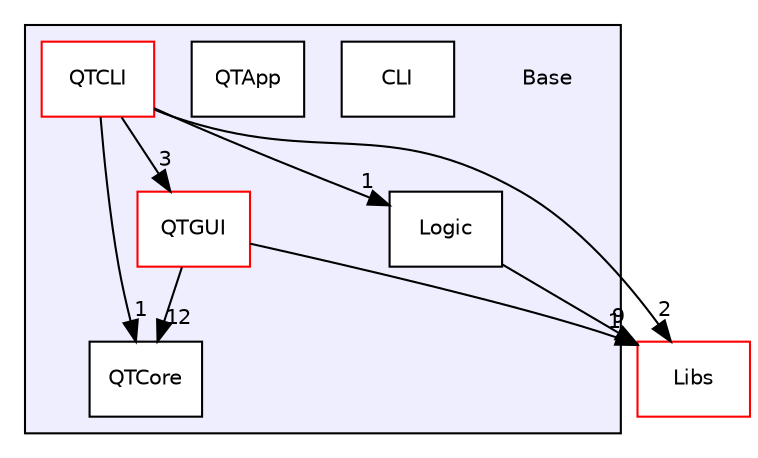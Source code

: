 digraph "Base" {
  bgcolor=transparent;
  compound=true
  node [ fontsize="10", fontname="Helvetica"];
  edge [ labelfontsize="10", labelfontname="Helvetica"];
  subgraph clusterdir_628593db0cdce5a76fb85526ae5aa762 {
    graph [ bgcolor="#eeeeff", pencolor="black", label="" URL="dir_628593db0cdce5a76fb85526ae5aa762.html"];
    dir_628593db0cdce5a76fb85526ae5aa762 [shape=plaintext label="Base"];
    dir_c45a3359332e08852b812ff029e79aea [shape=box label="CLI" color="black" fillcolor="white" style="filled" URL="dir_c45a3359332e08852b812ff029e79aea.html"];
    dir_ed477430556eefb6c8f135831874fc5e [shape=box label="Logic" color="black" fillcolor="white" style="filled" URL="dir_ed477430556eefb6c8f135831874fc5e.html"];
    dir_ff327aea2de79129cb7eeedc87fa370b [shape=box label="QTApp" color="black" fillcolor="white" style="filled" URL="dir_ff327aea2de79129cb7eeedc87fa370b.html"];
    dir_ad5769230eaa2bb2ee90888673ca9e20 [shape=box label="QTCLI" color="red" fillcolor="white" style="filled" URL="dir_ad5769230eaa2bb2ee90888673ca9e20.html"];
    dir_9718928f87c021db5ebd1f98e375ffac [shape=box label="QTCore" color="black" fillcolor="white" style="filled" URL="dir_9718928f87c021db5ebd1f98e375ffac.html"];
    dir_54b25a5fd332978cfbdf7fd43b95686b [shape=box label="QTGUI" color="red" fillcolor="white" style="filled" URL="dir_54b25a5fd332978cfbdf7fd43b95686b.html"];
  }
  dir_6e6cb9563333489fde7459b1f95e59a5 [shape=box label="Libs" color="red" URL="dir_6e6cb9563333489fde7459b1f95e59a5.html"];
  dir_ad5769230eaa2bb2ee90888673ca9e20->dir_6e6cb9563333489fde7459b1f95e59a5 [headlabel="2", labeldistance=1.5 headhref="dir_000006_000012.html"];
  dir_ad5769230eaa2bb2ee90888673ca9e20->dir_9718928f87c021db5ebd1f98e375ffac [headlabel="1", labeldistance=1.5 headhref="dir_000006_000008.html"];
  dir_ad5769230eaa2bb2ee90888673ca9e20->dir_ed477430556eefb6c8f135831874fc5e [headlabel="1", labeldistance=1.5 headhref="dir_000006_000004.html"];
  dir_ad5769230eaa2bb2ee90888673ca9e20->dir_54b25a5fd332978cfbdf7fd43b95686b [headlabel="3", labeldistance=1.5 headhref="dir_000006_000009.html"];
  dir_ed477430556eefb6c8f135831874fc5e->dir_6e6cb9563333489fde7459b1f95e59a5 [headlabel="9", labeldistance=1.5 headhref="dir_000004_000012.html"];
  dir_54b25a5fd332978cfbdf7fd43b95686b->dir_6e6cb9563333489fde7459b1f95e59a5 [headlabel="1", labeldistance=1.5 headhref="dir_000009_000012.html"];
  dir_54b25a5fd332978cfbdf7fd43b95686b->dir_9718928f87c021db5ebd1f98e375ffac [headlabel="12", labeldistance=1.5 headhref="dir_000009_000008.html"];
}
